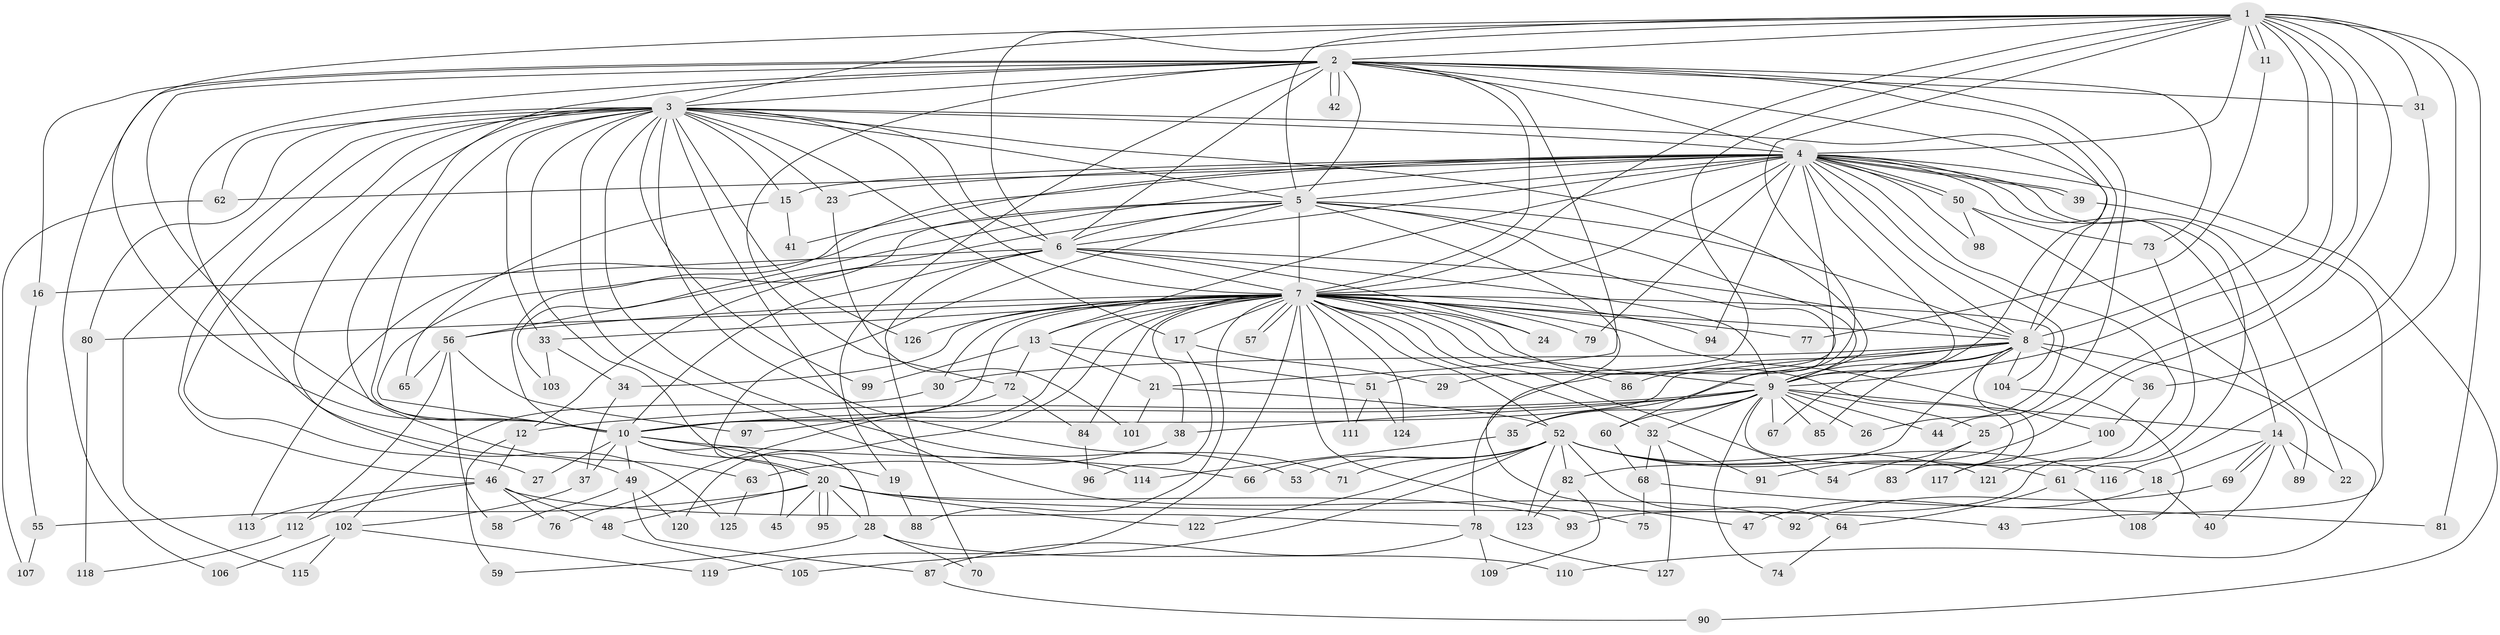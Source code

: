 // coarse degree distribution, {13: 0.02631578947368421, 27: 0.02631578947368421, 9: 0.02631578947368421, 22: 0.02631578947368421, 14: 0.02631578947368421, 8: 0.02631578947368421, 3: 0.21052631578947367, 4: 0.02631578947368421, 1: 0.10526315789473684, 2: 0.4473684210526316, 6: 0.02631578947368421, 5: 0.02631578947368421}
// Generated by graph-tools (version 1.1) at 2025/17/03/04/25 18:17:47]
// undirected, 127 vertices, 279 edges
graph export_dot {
graph [start="1"]
  node [color=gray90,style=filled];
  1;
  2;
  3;
  4;
  5;
  6;
  7;
  8;
  9;
  10;
  11;
  12;
  13;
  14;
  15;
  16;
  17;
  18;
  19;
  20;
  21;
  22;
  23;
  24;
  25;
  26;
  27;
  28;
  29;
  30;
  31;
  32;
  33;
  34;
  35;
  36;
  37;
  38;
  39;
  40;
  41;
  42;
  43;
  44;
  45;
  46;
  47;
  48;
  49;
  50;
  51;
  52;
  53;
  54;
  55;
  56;
  57;
  58;
  59;
  60;
  61;
  62;
  63;
  64;
  65;
  66;
  67;
  68;
  69;
  70;
  71;
  72;
  73;
  74;
  75;
  76;
  77;
  78;
  79;
  80;
  81;
  82;
  83;
  84;
  85;
  86;
  87;
  88;
  89;
  90;
  91;
  92;
  93;
  94;
  95;
  96;
  97;
  98;
  99;
  100;
  101;
  102;
  103;
  104;
  105;
  106;
  107;
  108;
  109;
  110;
  111;
  112;
  113;
  114;
  115;
  116;
  117;
  118;
  119;
  120;
  121;
  122;
  123;
  124;
  125;
  126;
  127;
  1 -- 2;
  1 -- 3;
  1 -- 4;
  1 -- 5;
  1 -- 6;
  1 -- 7;
  1 -- 8;
  1 -- 9;
  1 -- 10;
  1 -- 11;
  1 -- 11;
  1 -- 25;
  1 -- 29;
  1 -- 31;
  1 -- 78;
  1 -- 81;
  1 -- 91;
  1 -- 116;
  2 -- 3;
  2 -- 4;
  2 -- 5;
  2 -- 6;
  2 -- 7;
  2 -- 8;
  2 -- 9;
  2 -- 10;
  2 -- 16;
  2 -- 19;
  2 -- 21;
  2 -- 31;
  2 -- 42;
  2 -- 42;
  2 -- 44;
  2 -- 63;
  2 -- 72;
  2 -- 73;
  2 -- 106;
  2 -- 125;
  3 -- 4;
  3 -- 5;
  3 -- 6;
  3 -- 7;
  3 -- 8;
  3 -- 9;
  3 -- 10;
  3 -- 15;
  3 -- 17;
  3 -- 20;
  3 -- 23;
  3 -- 27;
  3 -- 33;
  3 -- 46;
  3 -- 49;
  3 -- 53;
  3 -- 62;
  3 -- 71;
  3 -- 80;
  3 -- 92;
  3 -- 99;
  3 -- 114;
  3 -- 115;
  3 -- 126;
  4 -- 5;
  4 -- 6;
  4 -- 7;
  4 -- 8;
  4 -- 9;
  4 -- 10;
  4 -- 13;
  4 -- 14;
  4 -- 15;
  4 -- 22;
  4 -- 23;
  4 -- 26;
  4 -- 39;
  4 -- 39;
  4 -- 41;
  4 -- 50;
  4 -- 50;
  4 -- 51;
  4 -- 61;
  4 -- 62;
  4 -- 79;
  4 -- 90;
  4 -- 94;
  4 -- 98;
  4 -- 103;
  4 -- 121;
  5 -- 6;
  5 -- 7;
  5 -- 8;
  5 -- 9;
  5 -- 10;
  5 -- 28;
  5 -- 47;
  5 -- 56;
  5 -- 60;
  5 -- 113;
  6 -- 7;
  6 -- 8;
  6 -- 9;
  6 -- 10;
  6 -- 12;
  6 -- 16;
  6 -- 24;
  6 -- 70;
  7 -- 8;
  7 -- 9;
  7 -- 10;
  7 -- 13;
  7 -- 17;
  7 -- 24;
  7 -- 30;
  7 -- 32;
  7 -- 33;
  7 -- 34;
  7 -- 38;
  7 -- 52;
  7 -- 54;
  7 -- 56;
  7 -- 57;
  7 -- 57;
  7 -- 75;
  7 -- 76;
  7 -- 77;
  7 -- 79;
  7 -- 80;
  7 -- 83;
  7 -- 84;
  7 -- 86;
  7 -- 88;
  7 -- 94;
  7 -- 100;
  7 -- 104;
  7 -- 111;
  7 -- 119;
  7 -- 120;
  7 -- 124;
  7 -- 126;
  8 -- 9;
  8 -- 10;
  8 -- 30;
  8 -- 35;
  8 -- 36;
  8 -- 67;
  8 -- 82;
  8 -- 85;
  8 -- 86;
  8 -- 89;
  8 -- 104;
  8 -- 117;
  9 -- 10;
  9 -- 12;
  9 -- 14;
  9 -- 18;
  9 -- 25;
  9 -- 26;
  9 -- 32;
  9 -- 35;
  9 -- 38;
  9 -- 44;
  9 -- 60;
  9 -- 67;
  9 -- 74;
  9 -- 85;
  10 -- 19;
  10 -- 20;
  10 -- 27;
  10 -- 37;
  10 -- 45;
  10 -- 49;
  10 -- 66;
  11 -- 77;
  12 -- 46;
  12 -- 59;
  13 -- 21;
  13 -- 51;
  13 -- 72;
  13 -- 99;
  14 -- 18;
  14 -- 22;
  14 -- 40;
  14 -- 69;
  14 -- 69;
  14 -- 89;
  15 -- 41;
  15 -- 65;
  16 -- 55;
  17 -- 29;
  17 -- 96;
  18 -- 40;
  18 -- 47;
  19 -- 88;
  20 -- 28;
  20 -- 43;
  20 -- 45;
  20 -- 48;
  20 -- 55;
  20 -- 93;
  20 -- 95;
  20 -- 95;
  20 -- 122;
  21 -- 52;
  21 -- 101;
  23 -- 101;
  25 -- 54;
  25 -- 83;
  28 -- 59;
  28 -- 70;
  28 -- 110;
  30 -- 102;
  31 -- 36;
  32 -- 68;
  32 -- 91;
  32 -- 127;
  33 -- 34;
  33 -- 103;
  34 -- 37;
  35 -- 114;
  36 -- 100;
  37 -- 102;
  38 -- 63;
  39 -- 43;
  46 -- 48;
  46 -- 76;
  46 -- 78;
  46 -- 112;
  46 -- 113;
  48 -- 105;
  49 -- 58;
  49 -- 87;
  49 -- 120;
  50 -- 73;
  50 -- 98;
  50 -- 110;
  51 -- 111;
  51 -- 124;
  52 -- 53;
  52 -- 61;
  52 -- 64;
  52 -- 66;
  52 -- 71;
  52 -- 82;
  52 -- 105;
  52 -- 116;
  52 -- 121;
  52 -- 122;
  52 -- 123;
  55 -- 107;
  56 -- 58;
  56 -- 65;
  56 -- 97;
  56 -- 112;
  60 -- 68;
  61 -- 64;
  61 -- 108;
  62 -- 107;
  63 -- 125;
  64 -- 74;
  68 -- 75;
  68 -- 81;
  69 -- 92;
  72 -- 84;
  72 -- 97;
  73 -- 93;
  78 -- 87;
  78 -- 109;
  78 -- 127;
  80 -- 118;
  82 -- 109;
  82 -- 123;
  84 -- 96;
  87 -- 90;
  100 -- 117;
  102 -- 106;
  102 -- 115;
  102 -- 119;
  104 -- 108;
  112 -- 118;
}
